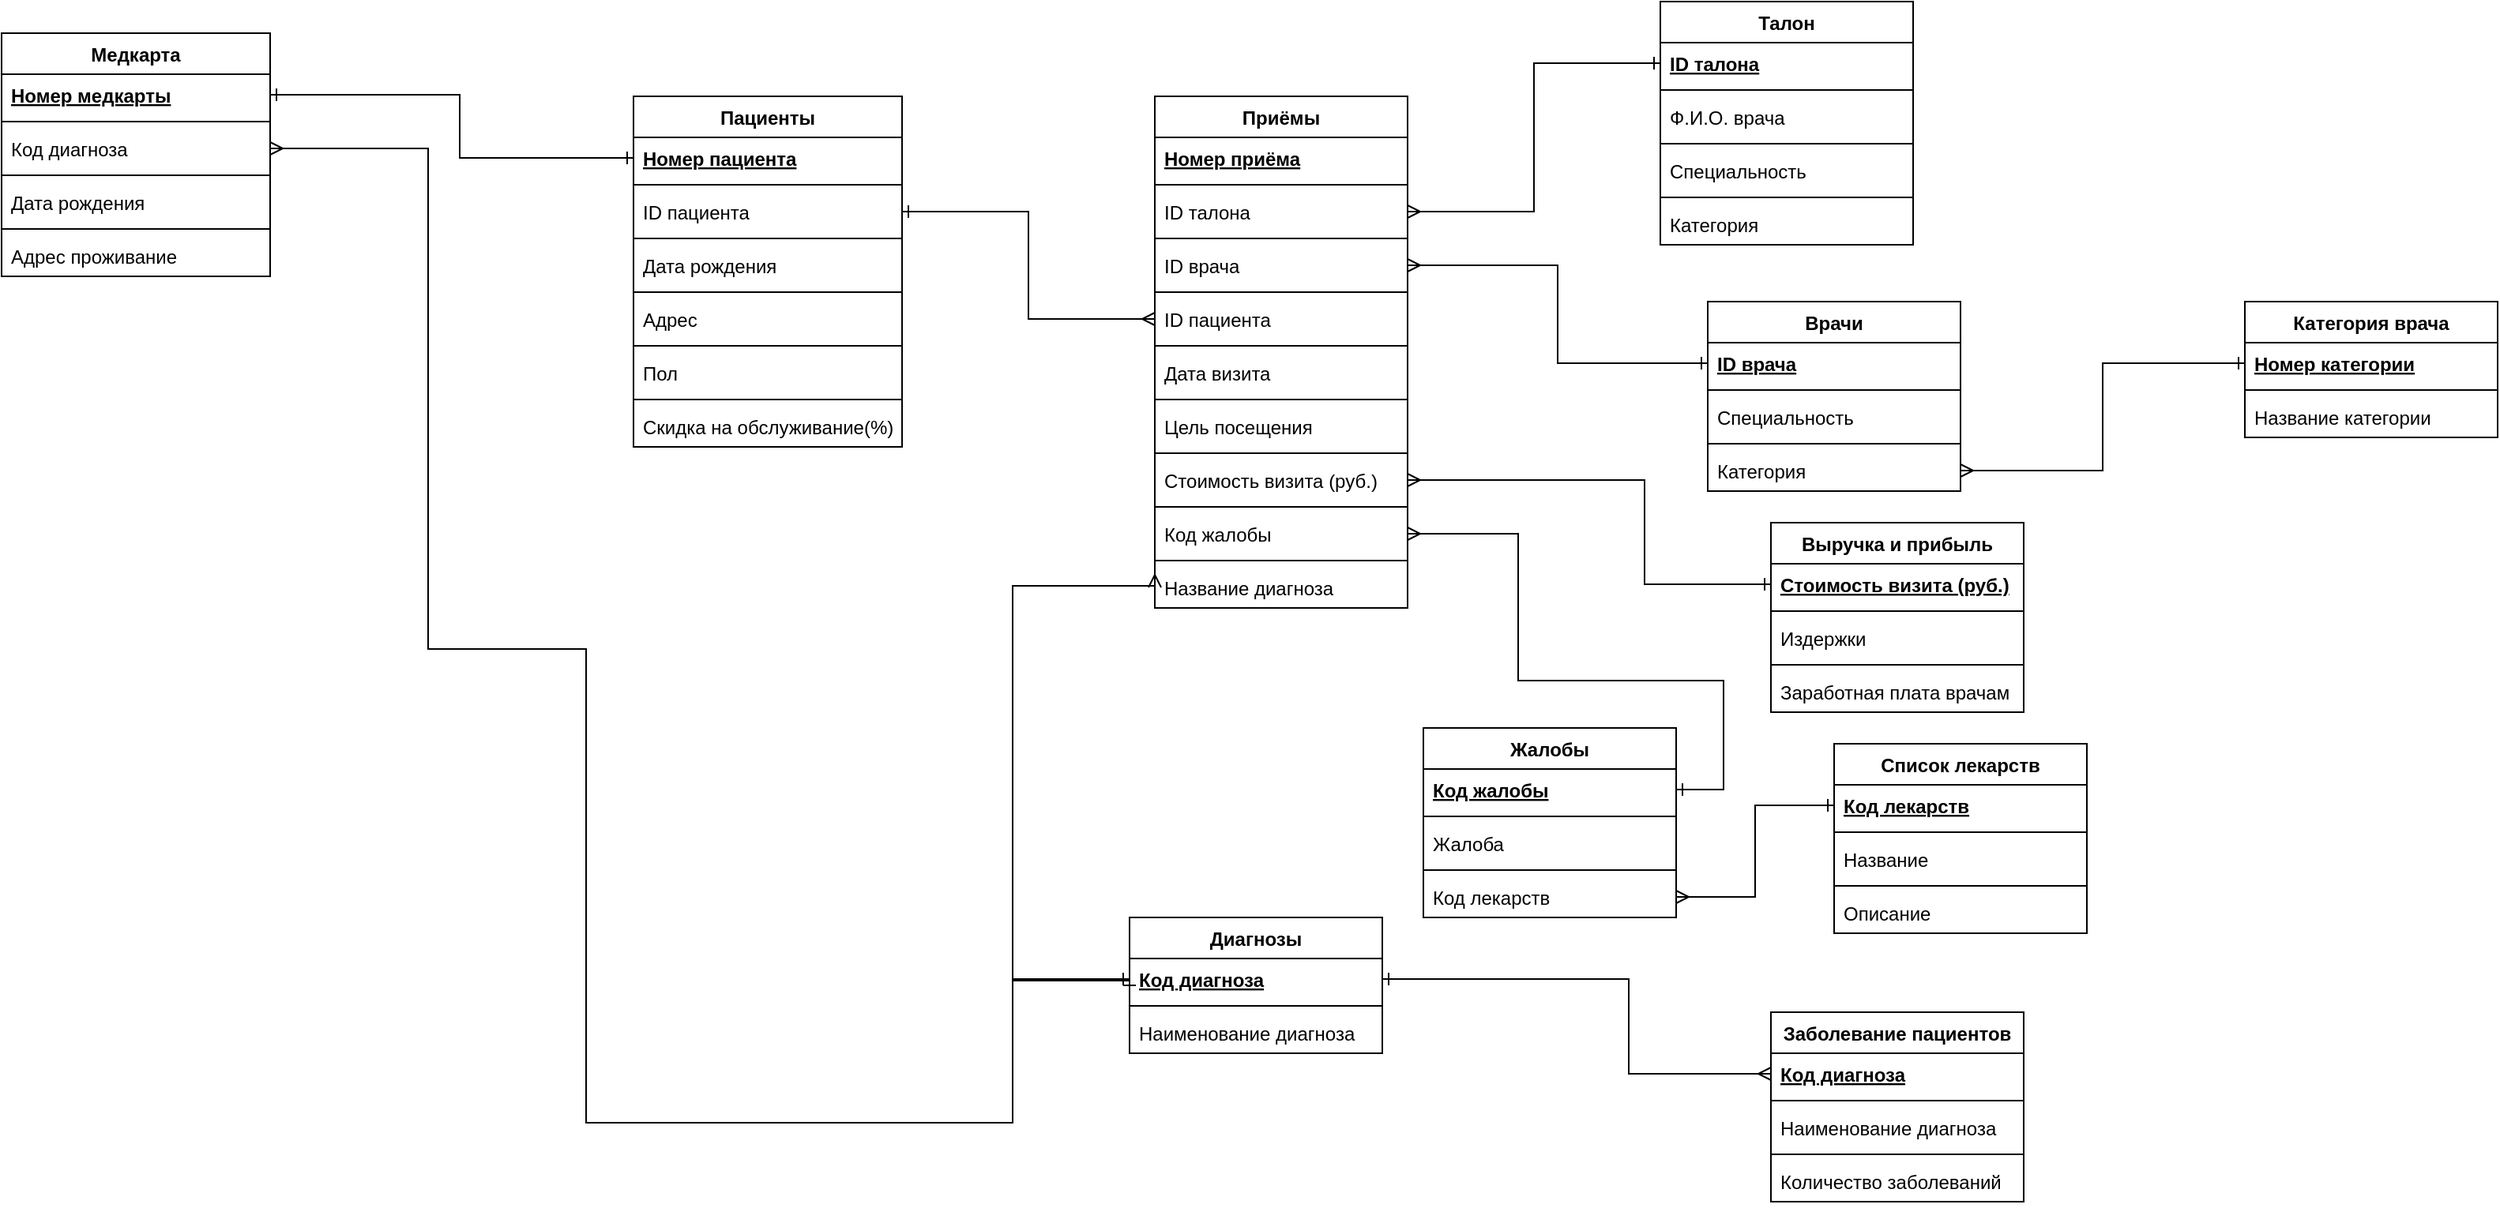 <mxfile version="20.5.1" type="device"><diagram id="5SB0hXV5Z97CwFlxZ20K" name="Страница 1"><mxGraphModel dx="3015" dy="1222" grid="1" gridSize="10" guides="1" tooltips="1" connect="1" arrows="1" fold="1" page="1" pageScale="1" pageWidth="827" pageHeight="1169" math="0" shadow="0"><root><mxCell id="0"/><mxCell id="1" parent="0"/><mxCell id="HDpc4l9RfsgyqqUI3Mnz-1" value="Врачи" style="swimlane;fontStyle=1;align=center;verticalAlign=top;childLayout=stackLayout;horizontal=1;startSize=26;horizontalStack=0;resizeParent=1;resizeParentMax=0;resizeLast=0;collapsible=1;marginBottom=0;" parent="1" vertex="1"><mxGeometry x="620" y="670" width="160" height="120" as="geometry"/></mxCell><mxCell id="HDpc4l9RfsgyqqUI3Mnz-2" value="ID врача" style="text;strokeColor=none;fillColor=none;align=left;verticalAlign=top;spacingLeft=4;spacingRight=4;overflow=hidden;rotatable=0;points=[[0,0.5],[1,0.5]];portConstraint=eastwest;fontStyle=5" parent="HDpc4l9RfsgyqqUI3Mnz-1" vertex="1"><mxGeometry y="26" width="160" height="26" as="geometry"/></mxCell><mxCell id="HDpc4l9RfsgyqqUI3Mnz-3" value="" style="line;strokeWidth=1;fillColor=none;align=left;verticalAlign=middle;spacingTop=-1;spacingLeft=3;spacingRight=3;rotatable=0;labelPosition=right;points=[];portConstraint=eastwest;strokeColor=inherit;" parent="HDpc4l9RfsgyqqUI3Mnz-1" vertex="1"><mxGeometry y="52" width="160" height="8" as="geometry"/></mxCell><mxCell id="HDpc4l9RfsgyqqUI3Mnz-4" value="Специальность" style="text;strokeColor=none;fillColor=none;align=left;verticalAlign=top;spacingLeft=4;spacingRight=4;overflow=hidden;rotatable=0;points=[[0,0.5],[1,0.5]];portConstraint=eastwest;" parent="HDpc4l9RfsgyqqUI3Mnz-1" vertex="1"><mxGeometry y="60" width="160" height="26" as="geometry"/></mxCell><mxCell id="HDpc4l9RfsgyqqUI3Mnz-6" value="" style="line;strokeWidth=1;fillColor=none;align=left;verticalAlign=middle;spacingTop=-1;spacingLeft=3;spacingRight=3;rotatable=0;labelPosition=right;points=[];portConstraint=eastwest;strokeColor=inherit;" parent="HDpc4l9RfsgyqqUI3Mnz-1" vertex="1"><mxGeometry y="86" width="160" height="8" as="geometry"/></mxCell><mxCell id="HDpc4l9RfsgyqqUI3Mnz-5" value="Категория" style="text;strokeColor=none;fillColor=none;align=left;verticalAlign=top;spacingLeft=4;spacingRight=4;overflow=hidden;rotatable=0;points=[[0,0.5],[1,0.5]];portConstraint=eastwest;fontStyle=0" parent="HDpc4l9RfsgyqqUI3Mnz-1" vertex="1"><mxGeometry y="94" width="160" height="26" as="geometry"/></mxCell><mxCell id="HDpc4l9RfsgyqqUI3Mnz-7" value="Пациенты" style="swimlane;fontStyle=1;align=center;verticalAlign=top;childLayout=stackLayout;horizontal=1;startSize=26;horizontalStack=0;resizeParent=1;resizeParentMax=0;resizeLast=0;collapsible=1;marginBottom=0;" parent="1" vertex="1"><mxGeometry x="-60" y="540" width="170" height="222" as="geometry"/></mxCell><mxCell id="HDpc4l9RfsgyqqUI3Mnz-8" value="Номер пациента" style="text;strokeColor=none;fillColor=none;align=left;verticalAlign=top;spacingLeft=4;spacingRight=4;overflow=hidden;rotatable=0;points=[[0,0.5],[1,0.5]];portConstraint=eastwest;fontStyle=5" parent="HDpc4l9RfsgyqqUI3Mnz-7" vertex="1"><mxGeometry y="26" width="170" height="26" as="geometry"/></mxCell><mxCell id="HDpc4l9RfsgyqqUI3Mnz-9" value="" style="line;strokeWidth=1;fillColor=none;align=left;verticalAlign=middle;spacingTop=-1;spacingLeft=3;spacingRight=3;rotatable=0;labelPosition=right;points=[];portConstraint=eastwest;strokeColor=inherit;" parent="HDpc4l9RfsgyqqUI3Mnz-7" vertex="1"><mxGeometry y="52" width="170" height="8" as="geometry"/></mxCell><mxCell id="HDpc4l9RfsgyqqUI3Mnz-10" value="ID пациента" style="text;strokeColor=none;fillColor=none;align=left;verticalAlign=top;spacingLeft=4;spacingRight=4;overflow=hidden;rotatable=0;points=[[0,0.5],[1,0.5]];portConstraint=eastwest;fontStyle=0" parent="HDpc4l9RfsgyqqUI3Mnz-7" vertex="1"><mxGeometry y="60" width="170" height="26" as="geometry"/></mxCell><mxCell id="HDpc4l9RfsgyqqUI3Mnz-11" value="" style="line;strokeWidth=1;fillColor=none;align=left;verticalAlign=middle;spacingTop=-1;spacingLeft=3;spacingRight=3;rotatable=0;labelPosition=right;points=[];portConstraint=eastwest;strokeColor=inherit;" parent="HDpc4l9RfsgyqqUI3Mnz-7" vertex="1"><mxGeometry y="86" width="170" height="8" as="geometry"/></mxCell><mxCell id="HDpc4l9RfsgyqqUI3Mnz-12" value="Дата рождения" style="text;strokeColor=none;fillColor=none;align=left;verticalAlign=top;spacingLeft=4;spacingRight=4;overflow=hidden;rotatable=0;points=[[0,0.5],[1,0.5]];portConstraint=eastwest;" parent="HDpc4l9RfsgyqqUI3Mnz-7" vertex="1"><mxGeometry y="94" width="170" height="26" as="geometry"/></mxCell><mxCell id="HDpc4l9RfsgyqqUI3Mnz-20" value="" style="line;strokeWidth=1;fillColor=none;align=left;verticalAlign=middle;spacingTop=-1;spacingLeft=3;spacingRight=3;rotatable=0;labelPosition=right;points=[];portConstraint=eastwest;strokeColor=inherit;" parent="HDpc4l9RfsgyqqUI3Mnz-7" vertex="1"><mxGeometry y="120" width="170" height="8" as="geometry"/></mxCell><mxCell id="HDpc4l9RfsgyqqUI3Mnz-19" value="Адрес" style="text;strokeColor=none;fillColor=none;align=left;verticalAlign=top;spacingLeft=4;spacingRight=4;overflow=hidden;rotatable=0;points=[[0,0.5],[1,0.5]];portConstraint=eastwest;" parent="HDpc4l9RfsgyqqUI3Mnz-7" vertex="1"><mxGeometry y="128" width="170" height="26" as="geometry"/></mxCell><mxCell id="HDpc4l9RfsgyqqUI3Mnz-21" value="" style="line;strokeWidth=1;fillColor=none;align=left;verticalAlign=middle;spacingTop=-1;spacingLeft=3;spacingRight=3;rotatable=0;labelPosition=right;points=[];portConstraint=eastwest;strokeColor=inherit;" parent="HDpc4l9RfsgyqqUI3Mnz-7" vertex="1"><mxGeometry y="154" width="170" height="8" as="geometry"/></mxCell><mxCell id="HDpc4l9RfsgyqqUI3Mnz-18" value="Пол" style="text;strokeColor=none;fillColor=none;align=left;verticalAlign=top;spacingLeft=4;spacingRight=4;overflow=hidden;rotatable=0;points=[[0,0.5],[1,0.5]];portConstraint=eastwest;" parent="HDpc4l9RfsgyqqUI3Mnz-7" vertex="1"><mxGeometry y="162" width="170" height="26" as="geometry"/></mxCell><mxCell id="HDpc4l9RfsgyqqUI3Mnz-22" value="" style="line;strokeWidth=1;fillColor=none;align=left;verticalAlign=middle;spacingTop=-1;spacingLeft=3;spacingRight=3;rotatable=0;labelPosition=right;points=[];portConstraint=eastwest;strokeColor=inherit;" parent="HDpc4l9RfsgyqqUI3Mnz-7" vertex="1"><mxGeometry y="188" width="170" height="8" as="geometry"/></mxCell><mxCell id="HDpc4l9RfsgyqqUI3Mnz-17" value="Скидка на обслуживание(%)" style="text;strokeColor=none;fillColor=none;align=left;verticalAlign=top;spacingLeft=4;spacingRight=4;overflow=hidden;rotatable=0;points=[[0,0.5],[1,0.5]];portConstraint=eastwest;" parent="HDpc4l9RfsgyqqUI3Mnz-7" vertex="1"><mxGeometry y="196" width="170" height="26" as="geometry"/></mxCell><mxCell id="HDpc4l9RfsgyqqUI3Mnz-23" value="Приёмы" style="swimlane;fontStyle=1;align=center;verticalAlign=top;childLayout=stackLayout;horizontal=1;startSize=26;horizontalStack=0;resizeParent=1;resizeParentMax=0;resizeLast=0;collapsible=1;marginBottom=0;" parent="1" vertex="1"><mxGeometry x="270" y="540" width="160" height="324" as="geometry"/></mxCell><mxCell id="HDpc4l9RfsgyqqUI3Mnz-24" value="Номер приёма" style="text;strokeColor=none;fillColor=none;align=left;verticalAlign=top;spacingLeft=4;spacingRight=4;overflow=hidden;rotatable=0;points=[[0,0.5],[1,0.5]];portConstraint=eastwest;fontStyle=5" parent="HDpc4l9RfsgyqqUI3Mnz-23" vertex="1"><mxGeometry y="26" width="160" height="26" as="geometry"/></mxCell><mxCell id="HDpc4l9RfsgyqqUI3Mnz-25" value="" style="line;strokeWidth=1;fillColor=none;align=left;verticalAlign=middle;spacingTop=-1;spacingLeft=3;spacingRight=3;rotatable=0;labelPosition=right;points=[];portConstraint=eastwest;strokeColor=inherit;" parent="HDpc4l9RfsgyqqUI3Mnz-23" vertex="1"><mxGeometry y="52" width="160" height="8" as="geometry"/></mxCell><mxCell id="HDpc4l9RfsgyqqUI3Mnz-26" value="ID талона" style="text;strokeColor=none;fillColor=none;align=left;verticalAlign=top;spacingLeft=4;spacingRight=4;overflow=hidden;rotatable=0;points=[[0,0.5],[1,0.5]];portConstraint=eastwest;fontStyle=0" parent="HDpc4l9RfsgyqqUI3Mnz-23" vertex="1"><mxGeometry y="60" width="160" height="26" as="geometry"/></mxCell><mxCell id="HDpc4l9RfsgyqqUI3Mnz-27" value="" style="line;strokeWidth=1;fillColor=none;align=left;verticalAlign=middle;spacingTop=-1;spacingLeft=3;spacingRight=3;rotatable=0;labelPosition=right;points=[];portConstraint=eastwest;strokeColor=inherit;" parent="HDpc4l9RfsgyqqUI3Mnz-23" vertex="1"><mxGeometry y="86" width="160" height="8" as="geometry"/></mxCell><mxCell id="HDpc4l9RfsgyqqUI3Mnz-28" value="ID врача" style="text;strokeColor=none;fillColor=none;align=left;verticalAlign=top;spacingLeft=4;spacingRight=4;overflow=hidden;rotatable=0;points=[[0,0.5],[1,0.5]];portConstraint=eastwest;fontStyle=0" parent="HDpc4l9RfsgyqqUI3Mnz-23" vertex="1"><mxGeometry y="94" width="160" height="26" as="geometry"/></mxCell><mxCell id="wIYSiMh9Pys392J6KvOW-69" value="" style="line;strokeWidth=1;fillColor=none;align=left;verticalAlign=middle;spacingTop=-1;spacingLeft=3;spacingRight=3;rotatable=0;labelPosition=right;points=[];portConstraint=eastwest;strokeColor=inherit;" vertex="1" parent="HDpc4l9RfsgyqqUI3Mnz-23"><mxGeometry y="120" width="160" height="8" as="geometry"/></mxCell><mxCell id="wIYSiMh9Pys392J6KvOW-68" value="ID пациента" style="text;strokeColor=none;fillColor=none;align=left;verticalAlign=top;spacingLeft=4;spacingRight=4;overflow=hidden;rotatable=0;points=[[0,0.5],[1,0.5]];portConstraint=eastwest;fontStyle=0" vertex="1" parent="HDpc4l9RfsgyqqUI3Mnz-23"><mxGeometry y="128" width="160" height="26" as="geometry"/></mxCell><mxCell id="HDpc4l9RfsgyqqUI3Mnz-30" value="" style="line;strokeWidth=1;fillColor=none;align=left;verticalAlign=middle;spacingTop=-1;spacingLeft=3;spacingRight=3;rotatable=0;labelPosition=right;points=[];portConstraint=eastwest;strokeColor=inherit;" parent="HDpc4l9RfsgyqqUI3Mnz-23" vertex="1"><mxGeometry y="154" width="160" height="8" as="geometry"/></mxCell><mxCell id="HDpc4l9RfsgyqqUI3Mnz-29" value="Дата визита" style="text;strokeColor=none;fillColor=none;align=left;verticalAlign=top;spacingLeft=4;spacingRight=4;overflow=hidden;rotatable=0;points=[[0,0.5],[1,0.5]];portConstraint=eastwest;fontStyle=0" parent="HDpc4l9RfsgyqqUI3Mnz-23" vertex="1"><mxGeometry y="162" width="160" height="26" as="geometry"/></mxCell><mxCell id="wIYSiMh9Pys392J6KvOW-38" value="" style="line;strokeWidth=1;fillColor=none;align=left;verticalAlign=middle;spacingTop=-1;spacingLeft=3;spacingRight=3;rotatable=0;labelPosition=right;points=[];portConstraint=eastwest;strokeColor=inherit;" vertex="1" parent="HDpc4l9RfsgyqqUI3Mnz-23"><mxGeometry y="188" width="160" height="8" as="geometry"/></mxCell><mxCell id="wIYSiMh9Pys392J6KvOW-37" value="Цель посещения" style="text;strokeColor=none;fillColor=none;align=left;verticalAlign=top;spacingLeft=4;spacingRight=4;overflow=hidden;rotatable=0;points=[[0,0.5],[1,0.5]];portConstraint=eastwest;" vertex="1" parent="HDpc4l9RfsgyqqUI3Mnz-23"><mxGeometry y="196" width="160" height="26" as="geometry"/></mxCell><mxCell id="wIYSiMh9Pys392J6KvOW-39" value="" style="line;strokeWidth=1;fillColor=none;align=left;verticalAlign=middle;spacingTop=-1;spacingLeft=3;spacingRight=3;rotatable=0;labelPosition=right;points=[];portConstraint=eastwest;strokeColor=inherit;" vertex="1" parent="HDpc4l9RfsgyqqUI3Mnz-23"><mxGeometry y="222" width="160" height="8" as="geometry"/></mxCell><mxCell id="wIYSiMh9Pys392J6KvOW-36" value="Стоимость визита (руб.)" style="text;strokeColor=none;fillColor=none;align=left;verticalAlign=top;spacingLeft=4;spacingRight=4;overflow=hidden;rotatable=0;points=[[0,0.5],[1,0.5]];portConstraint=eastwest;fontStyle=0" vertex="1" parent="HDpc4l9RfsgyqqUI3Mnz-23"><mxGeometry y="230" width="160" height="26" as="geometry"/></mxCell><mxCell id="wIYSiMh9Pys392J6KvOW-75" value="" style="line;strokeWidth=1;fillColor=none;align=left;verticalAlign=middle;spacingTop=-1;spacingLeft=3;spacingRight=3;rotatable=0;labelPosition=right;points=[];portConstraint=eastwest;strokeColor=inherit;" vertex="1" parent="HDpc4l9RfsgyqqUI3Mnz-23"><mxGeometry y="256" width="160" height="8" as="geometry"/></mxCell><mxCell id="wIYSiMh9Pys392J6KvOW-74" value="Код жалобы" style="text;strokeColor=none;fillColor=none;align=left;verticalAlign=top;spacingLeft=4;spacingRight=4;overflow=hidden;rotatable=0;points=[[0,0.5],[1,0.5]];portConstraint=eastwest;fontStyle=0" vertex="1" parent="HDpc4l9RfsgyqqUI3Mnz-23"><mxGeometry y="264" width="160" height="26" as="geometry"/></mxCell><mxCell id="wIYSiMh9Pys392J6KvOW-40" value="" style="line;strokeWidth=1;fillColor=none;align=left;verticalAlign=middle;spacingTop=-1;spacingLeft=3;spacingRight=3;rotatable=0;labelPosition=right;points=[];portConstraint=eastwest;strokeColor=inherit;" vertex="1" parent="HDpc4l9RfsgyqqUI3Mnz-23"><mxGeometry y="290" width="160" height="8" as="geometry"/></mxCell><mxCell id="wIYSiMh9Pys392J6KvOW-34" value="Название диагноза" style="text;strokeColor=none;fillColor=none;align=left;verticalAlign=top;spacingLeft=4;spacingRight=4;overflow=hidden;rotatable=0;points=[[0,0.5],[1,0.5]];portConstraint=eastwest;" vertex="1" parent="HDpc4l9RfsgyqqUI3Mnz-23"><mxGeometry y="298" width="160" height="26" as="geometry"/></mxCell><mxCell id="HDpc4l9RfsgyqqUI3Mnz-31" value="Диагнозы" style="swimlane;fontStyle=1;align=center;verticalAlign=top;childLayout=stackLayout;horizontal=1;startSize=26;horizontalStack=0;resizeParent=1;resizeParentMax=0;resizeLast=0;collapsible=1;marginBottom=0;" parent="1" vertex="1"><mxGeometry x="254" y="1060" width="160" height="86" as="geometry"/></mxCell><mxCell id="HDpc4l9RfsgyqqUI3Mnz-32" value="Код диагноза" style="text;strokeColor=none;fillColor=none;align=left;verticalAlign=top;spacingLeft=4;spacingRight=4;overflow=hidden;rotatable=0;points=[[0,0.5],[1,0.5]];portConstraint=eastwest;fontStyle=5" parent="HDpc4l9RfsgyqqUI3Mnz-31" vertex="1"><mxGeometry y="26" width="160" height="26" as="geometry"/></mxCell><mxCell id="HDpc4l9RfsgyqqUI3Mnz-33" value="" style="line;strokeWidth=1;fillColor=none;align=left;verticalAlign=middle;spacingTop=-1;spacingLeft=3;spacingRight=3;rotatable=0;labelPosition=right;points=[];portConstraint=eastwest;strokeColor=inherit;" parent="HDpc4l9RfsgyqqUI3Mnz-31" vertex="1"><mxGeometry y="52" width="160" height="8" as="geometry"/></mxCell><mxCell id="HDpc4l9RfsgyqqUI3Mnz-34" value="Наименование диагноза" style="text;strokeColor=none;fillColor=none;align=left;verticalAlign=top;spacingLeft=4;spacingRight=4;overflow=hidden;rotatable=0;points=[[0,0.5],[1,0.5]];portConstraint=eastwest;" parent="HDpc4l9RfsgyqqUI3Mnz-31" vertex="1"><mxGeometry y="60" width="160" height="26" as="geometry"/></mxCell><mxCell id="wIYSiMh9Pys392J6KvOW-10" value="Медкарта" style="swimlane;fontStyle=1;align=center;verticalAlign=top;childLayout=stackLayout;horizontal=1;startSize=26;horizontalStack=0;resizeParent=1;resizeParentMax=0;resizeLast=0;collapsible=1;marginBottom=0;" vertex="1" parent="1"><mxGeometry x="-460" y="500" width="170" height="154" as="geometry"/></mxCell><mxCell id="wIYSiMh9Pys392J6KvOW-11" value="Номер медкарты" style="text;strokeColor=none;fillColor=none;align=left;verticalAlign=top;spacingLeft=4;spacingRight=4;overflow=hidden;rotatable=0;points=[[0,0.5],[1,0.5]];portConstraint=eastwest;fontStyle=5" vertex="1" parent="wIYSiMh9Pys392J6KvOW-10"><mxGeometry y="26" width="170" height="26" as="geometry"/></mxCell><mxCell id="wIYSiMh9Pys392J6KvOW-14" value="" style="line;strokeWidth=1;fillColor=none;align=left;verticalAlign=middle;spacingTop=-1;spacingLeft=3;spacingRight=3;rotatable=0;labelPosition=right;points=[];portConstraint=eastwest;strokeColor=inherit;" vertex="1" parent="wIYSiMh9Pys392J6KvOW-10"><mxGeometry y="52" width="170" height="8" as="geometry"/></mxCell><mxCell id="wIYSiMh9Pys392J6KvOW-15" value="Код диагноза" style="text;strokeColor=none;fillColor=none;align=left;verticalAlign=top;spacingLeft=4;spacingRight=4;overflow=hidden;rotatable=0;points=[[0,0.5],[1,0.5]];portConstraint=eastwest;" vertex="1" parent="wIYSiMh9Pys392J6KvOW-10"><mxGeometry y="60" width="170" height="26" as="geometry"/></mxCell><mxCell id="wIYSiMh9Pys392J6KvOW-16" value="" style="line;strokeWidth=1;fillColor=none;align=left;verticalAlign=middle;spacingTop=-1;spacingLeft=3;spacingRight=3;rotatable=0;labelPosition=right;points=[];portConstraint=eastwest;strokeColor=inherit;" vertex="1" parent="wIYSiMh9Pys392J6KvOW-10"><mxGeometry y="86" width="170" height="8" as="geometry"/></mxCell><mxCell id="wIYSiMh9Pys392J6KvOW-17" value="Дата рождения" style="text;strokeColor=none;fillColor=none;align=left;verticalAlign=top;spacingLeft=4;spacingRight=4;overflow=hidden;rotatable=0;points=[[0,0.5],[1,0.5]];portConstraint=eastwest;" vertex="1" parent="wIYSiMh9Pys392J6KvOW-10"><mxGeometry y="94" width="170" height="26" as="geometry"/></mxCell><mxCell id="wIYSiMh9Pys392J6KvOW-18" value="" style="line;strokeWidth=1;fillColor=none;align=left;verticalAlign=middle;spacingTop=-1;spacingLeft=3;spacingRight=3;rotatable=0;labelPosition=right;points=[];portConstraint=eastwest;strokeColor=inherit;" vertex="1" parent="wIYSiMh9Pys392J6KvOW-10"><mxGeometry y="120" width="170" height="8" as="geometry"/></mxCell><mxCell id="wIYSiMh9Pys392J6KvOW-19" value="Адрес проживание" style="text;strokeColor=none;fillColor=none;align=left;verticalAlign=top;spacingLeft=4;spacingRight=4;overflow=hidden;rotatable=0;points=[[0,0.5],[1,0.5]];portConstraint=eastwest;" vertex="1" parent="wIYSiMh9Pys392J6KvOW-10"><mxGeometry y="128" width="170" height="26" as="geometry"/></mxCell><mxCell id="wIYSiMh9Pys392J6KvOW-22" value="Категория врача" style="swimlane;fontStyle=1;align=center;verticalAlign=top;childLayout=stackLayout;horizontal=1;startSize=26;horizontalStack=0;resizeParent=1;resizeParentMax=0;resizeLast=0;collapsible=1;marginBottom=0;" vertex="1" parent="1"><mxGeometry x="960" y="670" width="160" height="86" as="geometry"/></mxCell><mxCell id="wIYSiMh9Pys392J6KvOW-23" value="Номер категории" style="text;strokeColor=none;fillColor=none;align=left;verticalAlign=top;spacingLeft=4;spacingRight=4;overflow=hidden;rotatable=0;points=[[0,0.5],[1,0.5]];portConstraint=eastwest;fontStyle=5" vertex="1" parent="wIYSiMh9Pys392J6KvOW-22"><mxGeometry y="26" width="160" height="26" as="geometry"/></mxCell><mxCell id="wIYSiMh9Pys392J6KvOW-24" value="" style="line;strokeWidth=1;fillColor=none;align=left;verticalAlign=middle;spacingTop=-1;spacingLeft=3;spacingRight=3;rotatable=0;labelPosition=right;points=[];portConstraint=eastwest;strokeColor=inherit;" vertex="1" parent="wIYSiMh9Pys392J6KvOW-22"><mxGeometry y="52" width="160" height="8" as="geometry"/></mxCell><mxCell id="wIYSiMh9Pys392J6KvOW-25" value="Название категории" style="text;strokeColor=none;fillColor=none;align=left;verticalAlign=top;spacingLeft=4;spacingRight=4;overflow=hidden;rotatable=0;points=[[0,0.5],[1,0.5]];portConstraint=eastwest;" vertex="1" parent="wIYSiMh9Pys392J6KvOW-22"><mxGeometry y="60" width="160" height="26" as="geometry"/></mxCell><mxCell id="wIYSiMh9Pys392J6KvOW-26" value="Талон" style="swimlane;fontStyle=1;align=center;verticalAlign=top;childLayout=stackLayout;horizontal=1;startSize=26;horizontalStack=0;resizeParent=1;resizeParentMax=0;resizeLast=0;collapsible=1;marginBottom=0;" vertex="1" parent="1"><mxGeometry x="590" y="480" width="160" height="154" as="geometry"/></mxCell><mxCell id="wIYSiMh9Pys392J6KvOW-27" value="ID талона" style="text;strokeColor=none;fillColor=none;align=left;verticalAlign=top;spacingLeft=4;spacingRight=4;overflow=hidden;rotatable=0;points=[[0,0.5],[1,0.5]];portConstraint=eastwest;fontStyle=5" vertex="1" parent="wIYSiMh9Pys392J6KvOW-26"><mxGeometry y="26" width="160" height="26" as="geometry"/></mxCell><mxCell id="wIYSiMh9Pys392J6KvOW-28" value="" style="line;strokeWidth=1;fillColor=none;align=left;verticalAlign=middle;spacingTop=-1;spacingLeft=3;spacingRight=3;rotatable=0;labelPosition=right;points=[];portConstraint=eastwest;strokeColor=inherit;" vertex="1" parent="wIYSiMh9Pys392J6KvOW-26"><mxGeometry y="52" width="160" height="8" as="geometry"/></mxCell><mxCell id="wIYSiMh9Pys392J6KvOW-29" value="Ф.И.О. врача" style="text;strokeColor=none;fillColor=none;align=left;verticalAlign=top;spacingLeft=4;spacingRight=4;overflow=hidden;rotatable=0;points=[[0,0.5],[1,0.5]];portConstraint=eastwest;" vertex="1" parent="wIYSiMh9Pys392J6KvOW-26"><mxGeometry y="60" width="160" height="26" as="geometry"/></mxCell><mxCell id="wIYSiMh9Pys392J6KvOW-30" value="" style="line;strokeWidth=1;fillColor=none;align=left;verticalAlign=middle;spacingTop=-1;spacingLeft=3;spacingRight=3;rotatable=0;labelPosition=right;points=[];portConstraint=eastwest;strokeColor=inherit;" vertex="1" parent="wIYSiMh9Pys392J6KvOW-26"><mxGeometry y="86" width="160" height="8" as="geometry"/></mxCell><mxCell id="wIYSiMh9Pys392J6KvOW-31" value="Специальность" style="text;strokeColor=none;fillColor=none;align=left;verticalAlign=top;spacingLeft=4;spacingRight=4;overflow=hidden;rotatable=0;points=[[0,0.5],[1,0.5]];portConstraint=eastwest;" vertex="1" parent="wIYSiMh9Pys392J6KvOW-26"><mxGeometry y="94" width="160" height="26" as="geometry"/></mxCell><mxCell id="wIYSiMh9Pys392J6KvOW-33" value="" style="line;strokeWidth=1;fillColor=none;align=left;verticalAlign=middle;spacingTop=-1;spacingLeft=3;spacingRight=3;rotatable=0;labelPosition=right;points=[];portConstraint=eastwest;strokeColor=inherit;" vertex="1" parent="wIYSiMh9Pys392J6KvOW-26"><mxGeometry y="120" width="160" height="8" as="geometry"/></mxCell><mxCell id="wIYSiMh9Pys392J6KvOW-32" value="Категория" style="text;strokeColor=none;fillColor=none;align=left;verticalAlign=top;spacingLeft=4;spacingRight=4;overflow=hidden;rotatable=0;points=[[0,0.5],[1,0.5]];portConstraint=eastwest;" vertex="1" parent="wIYSiMh9Pys392J6KvOW-26"><mxGeometry y="128" width="160" height="26" as="geometry"/></mxCell><mxCell id="wIYSiMh9Pys392J6KvOW-49" value="" style="edgeStyle=orthogonalEdgeStyle;fontSize=12;html=1;endArrow=ERone;endFill=1;rounded=0;startArrow=ERmany;startFill=0;entryX=0;entryY=0.5;entryDx=0;entryDy=0;exitX=1;exitY=0.5;exitDx=0;exitDy=0;" edge="1" parent="1" source="HDpc4l9RfsgyqqUI3Mnz-26" target="wIYSiMh9Pys392J6KvOW-27"><mxGeometry width="100" height="100" relative="1" as="geometry"><mxPoint x="490" y="840" as="sourcePoint"/><mxPoint x="590" y="740" as="targetPoint"/></mxGeometry></mxCell><mxCell id="wIYSiMh9Pys392J6KvOW-50" value="" style="edgeStyle=orthogonalEdgeStyle;fontSize=12;html=1;endArrow=ERone;endFill=1;rounded=0;startArrow=ERmany;startFill=0;entryX=0;entryY=0.5;entryDx=0;entryDy=0;exitX=1;exitY=0.5;exitDx=0;exitDy=0;" edge="1" parent="1" source="HDpc4l9RfsgyqqUI3Mnz-28" target="HDpc4l9RfsgyqqUI3Mnz-2"><mxGeometry width="100" height="100" relative="1" as="geometry"><mxPoint x="440" y="623" as="sourcePoint"/><mxPoint x="590" y="569" as="targetPoint"/></mxGeometry></mxCell><mxCell id="wIYSiMh9Pys392J6KvOW-51" value="Выручка и прибыль" style="swimlane;fontStyle=1;align=center;verticalAlign=top;childLayout=stackLayout;horizontal=1;startSize=26;horizontalStack=0;resizeParent=1;resizeParentMax=0;resizeLast=0;collapsible=1;marginBottom=0;" vertex="1" parent="1"><mxGeometry x="660" y="810" width="160" height="120" as="geometry"/></mxCell><mxCell id="wIYSiMh9Pys392J6KvOW-52" value="Стоимость визита (руб.)" style="text;strokeColor=none;fillColor=none;align=left;verticalAlign=top;spacingLeft=4;spacingRight=4;overflow=hidden;rotatable=0;points=[[0,0.5],[1,0.5]];portConstraint=eastwest;fontStyle=5" vertex="1" parent="wIYSiMh9Pys392J6KvOW-51"><mxGeometry y="26" width="160" height="26" as="geometry"/></mxCell><mxCell id="wIYSiMh9Pys392J6KvOW-53" value="" style="line;strokeWidth=1;fillColor=none;align=left;verticalAlign=middle;spacingTop=-1;spacingLeft=3;spacingRight=3;rotatable=0;labelPosition=right;points=[];portConstraint=eastwest;strokeColor=inherit;" vertex="1" parent="wIYSiMh9Pys392J6KvOW-51"><mxGeometry y="52" width="160" height="8" as="geometry"/></mxCell><mxCell id="wIYSiMh9Pys392J6KvOW-54" value="Издержки" style="text;strokeColor=none;fillColor=none;align=left;verticalAlign=top;spacingLeft=4;spacingRight=4;overflow=hidden;rotatable=0;points=[[0,0.5],[1,0.5]];portConstraint=eastwest;" vertex="1" parent="wIYSiMh9Pys392J6KvOW-51"><mxGeometry y="60" width="160" height="26" as="geometry"/></mxCell><mxCell id="wIYSiMh9Pys392J6KvOW-55" value="" style="line;strokeWidth=1;fillColor=none;align=left;verticalAlign=middle;spacingTop=-1;spacingLeft=3;spacingRight=3;rotatable=0;labelPosition=right;points=[];portConstraint=eastwest;strokeColor=inherit;" vertex="1" parent="wIYSiMh9Pys392J6KvOW-51"><mxGeometry y="86" width="160" height="8" as="geometry"/></mxCell><mxCell id="wIYSiMh9Pys392J6KvOW-56" value="Заработная плата врачам" style="text;strokeColor=none;fillColor=none;align=left;verticalAlign=top;spacingLeft=4;spacingRight=4;overflow=hidden;rotatable=0;points=[[0,0.5],[1,0.5]];portConstraint=eastwest;" vertex="1" parent="wIYSiMh9Pys392J6KvOW-51"><mxGeometry y="94" width="160" height="26" as="geometry"/></mxCell><mxCell id="wIYSiMh9Pys392J6KvOW-58" value="" style="edgeStyle=orthogonalEdgeStyle;fontSize=12;html=1;endArrow=ERone;endFill=1;rounded=0;startArrow=ERmany;startFill=0;entryX=0;entryY=0.5;entryDx=0;entryDy=0;exitX=0;exitY=0.5;exitDx=0;exitDy=0;" edge="1" parent="1" source="wIYSiMh9Pys392J6KvOW-34" target="HDpc4l9RfsgyqqUI3Mnz-32"><mxGeometry width="100" height="100" relative="1" as="geometry"><mxPoint x="360" y="840" as="sourcePoint"/><mxPoint x="550" y="1000" as="targetPoint"/><Array as="points"><mxPoint x="180" y="850"/><mxPoint x="180" y="1099"/></Array></mxGeometry></mxCell><mxCell id="wIYSiMh9Pys392J6KvOW-59" value="Заболевание пациентов" style="swimlane;fontStyle=1;align=center;verticalAlign=top;childLayout=stackLayout;horizontal=1;startSize=26;horizontalStack=0;resizeParent=1;resizeParentMax=0;resizeLast=0;collapsible=1;marginBottom=0;" vertex="1" parent="1"><mxGeometry x="660" y="1120" width="160" height="120" as="geometry"/></mxCell><mxCell id="wIYSiMh9Pys392J6KvOW-60" value="Код диагноза" style="text;strokeColor=none;fillColor=none;align=left;verticalAlign=top;spacingLeft=4;spacingRight=4;overflow=hidden;rotatable=0;points=[[0,0.5],[1,0.5]];portConstraint=eastwest;fontStyle=5" vertex="1" parent="wIYSiMh9Pys392J6KvOW-59"><mxGeometry y="26" width="160" height="26" as="geometry"/></mxCell><mxCell id="wIYSiMh9Pys392J6KvOW-61" value="" style="line;strokeWidth=1;fillColor=none;align=left;verticalAlign=middle;spacingTop=-1;spacingLeft=3;spacingRight=3;rotatable=0;labelPosition=right;points=[];portConstraint=eastwest;strokeColor=inherit;" vertex="1" parent="wIYSiMh9Pys392J6KvOW-59"><mxGeometry y="52" width="160" height="8" as="geometry"/></mxCell><mxCell id="wIYSiMh9Pys392J6KvOW-62" value="Наименование диагноза" style="text;strokeColor=none;fillColor=none;align=left;verticalAlign=top;spacingLeft=4;spacingRight=4;overflow=hidden;rotatable=0;points=[[0,0.5],[1,0.5]];portConstraint=eastwest;" vertex="1" parent="wIYSiMh9Pys392J6KvOW-59"><mxGeometry y="60" width="160" height="26" as="geometry"/></mxCell><mxCell id="wIYSiMh9Pys392J6KvOW-63" value="" style="line;strokeWidth=1;fillColor=none;align=left;verticalAlign=middle;spacingTop=-1;spacingLeft=3;spacingRight=3;rotatable=0;labelPosition=right;points=[];portConstraint=eastwest;strokeColor=inherit;" vertex="1" parent="wIYSiMh9Pys392J6KvOW-59"><mxGeometry y="86" width="160" height="8" as="geometry"/></mxCell><mxCell id="wIYSiMh9Pys392J6KvOW-64" value="Количество заболеваний" style="text;strokeColor=none;fillColor=none;align=left;verticalAlign=top;spacingLeft=4;spacingRight=4;overflow=hidden;rotatable=0;points=[[0,0.5],[1,0.5]];portConstraint=eastwest;" vertex="1" parent="wIYSiMh9Pys392J6KvOW-59"><mxGeometry y="94" width="160" height="26" as="geometry"/></mxCell><mxCell id="wIYSiMh9Pys392J6KvOW-65" value="" style="edgeStyle=orthogonalEdgeStyle;fontSize=12;html=1;endArrow=ERone;endFill=1;rounded=0;startArrow=ERmany;startFill=0;exitX=0;exitY=0.5;exitDx=0;exitDy=0;entryX=1;entryY=0.5;entryDx=0;entryDy=0;" edge="1" parent="1" source="wIYSiMh9Pys392J6KvOW-60" target="HDpc4l9RfsgyqqUI3Mnz-32"><mxGeometry width="100" height="100" relative="1" as="geometry"><mxPoint x="414" y="960" as="sourcePoint"/><mxPoint x="440" y="1099" as="targetPoint"/><Array as="points"><mxPoint x="570" y="1159"/><mxPoint x="570" y="1099"/></Array></mxGeometry></mxCell><mxCell id="wIYSiMh9Pys392J6KvOW-67" value="" style="edgeStyle=orthogonalEdgeStyle;fontSize=12;html=1;endArrow=ERone;endFill=1;rounded=0;startArrow=ERmany;startFill=0;entryX=0;entryY=0.5;entryDx=0;entryDy=0;exitX=1;exitY=0.5;exitDx=0;exitDy=0;" edge="1" parent="1" source="HDpc4l9RfsgyqqUI3Mnz-5" target="wIYSiMh9Pys392J6KvOW-23"><mxGeometry width="100" height="100" relative="1" as="geometry"><mxPoint x="810" y="770" as="sourcePoint"/><mxPoint x="1000" y="832" as="targetPoint"/></mxGeometry></mxCell><mxCell id="wIYSiMh9Pys392J6KvOW-70" value="" style="edgeStyle=orthogonalEdgeStyle;fontSize=12;html=1;endArrow=ERone;endFill=1;rounded=0;startArrow=ERmany;startFill=0;entryX=1;entryY=0.5;entryDx=0;entryDy=0;exitX=0;exitY=0.5;exitDx=0;exitDy=0;" edge="1" parent="1" source="wIYSiMh9Pys392J6KvOW-68" target="HDpc4l9RfsgyqqUI3Mnz-10"><mxGeometry width="100" height="100" relative="1" as="geometry"><mxPoint x="200" y="440" as="sourcePoint"/><mxPoint x="390" y="502" as="targetPoint"/></mxGeometry></mxCell><mxCell id="wIYSiMh9Pys392J6KvOW-71" value="" style="edgeStyle=orthogonalEdgeStyle;fontSize=12;html=1;endArrow=ERone;endFill=1;rounded=0;startArrow=ERone;startFill=0;entryX=1;entryY=0.5;entryDx=0;entryDy=0;exitX=0;exitY=0.5;exitDx=0;exitDy=0;" edge="1" parent="1" source="HDpc4l9RfsgyqqUI3Mnz-8" target="wIYSiMh9Pys392J6KvOW-11"><mxGeometry width="100" height="100" relative="1" as="geometry"><mxPoint x="80" y="468" as="sourcePoint"/><mxPoint x="-90" y="400" as="targetPoint"/><Array as="points"><mxPoint x="-170" y="579"/><mxPoint x="-170" y="539"/></Array></mxGeometry></mxCell><mxCell id="wIYSiMh9Pys392J6KvOW-76" value="Жалобы" style="swimlane;fontStyle=1;align=center;verticalAlign=top;childLayout=stackLayout;horizontal=1;startSize=26;horizontalStack=0;resizeParent=1;resizeParentMax=0;resizeLast=0;collapsible=1;marginBottom=0;" vertex="1" parent="1"><mxGeometry x="440" y="940" width="160" height="120" as="geometry"/></mxCell><mxCell id="wIYSiMh9Pys392J6KvOW-77" value="Код жалобы" style="text;strokeColor=none;fillColor=none;align=left;verticalAlign=top;spacingLeft=4;spacingRight=4;overflow=hidden;rotatable=0;points=[[0,0.5],[1,0.5]];portConstraint=eastwest;fontStyle=5" vertex="1" parent="wIYSiMh9Pys392J6KvOW-76"><mxGeometry y="26" width="160" height="26" as="geometry"/></mxCell><mxCell id="wIYSiMh9Pys392J6KvOW-78" value="" style="line;strokeWidth=1;fillColor=none;align=left;verticalAlign=middle;spacingTop=-1;spacingLeft=3;spacingRight=3;rotatable=0;labelPosition=right;points=[];portConstraint=eastwest;strokeColor=inherit;" vertex="1" parent="wIYSiMh9Pys392J6KvOW-76"><mxGeometry y="52" width="160" height="8" as="geometry"/></mxCell><mxCell id="wIYSiMh9Pys392J6KvOW-79" value="Жалоба" style="text;strokeColor=none;fillColor=none;align=left;verticalAlign=top;spacingLeft=4;spacingRight=4;overflow=hidden;rotatable=0;points=[[0,0.5],[1,0.5]];portConstraint=eastwest;" vertex="1" parent="wIYSiMh9Pys392J6KvOW-76"><mxGeometry y="60" width="160" height="26" as="geometry"/></mxCell><mxCell id="wIYSiMh9Pys392J6KvOW-81" value="" style="line;strokeWidth=1;fillColor=none;align=left;verticalAlign=middle;spacingTop=-1;spacingLeft=3;spacingRight=3;rotatable=0;labelPosition=right;points=[];portConstraint=eastwest;strokeColor=inherit;" vertex="1" parent="wIYSiMh9Pys392J6KvOW-76"><mxGeometry y="86" width="160" height="8" as="geometry"/></mxCell><mxCell id="wIYSiMh9Pys392J6KvOW-80" value="Код лекарств" style="text;strokeColor=none;fillColor=none;align=left;verticalAlign=top;spacingLeft=4;spacingRight=4;overflow=hidden;rotatable=0;points=[[0,0.5],[1,0.5]];portConstraint=eastwest;fontStyle=0" vertex="1" parent="wIYSiMh9Pys392J6KvOW-76"><mxGeometry y="94" width="160" height="26" as="geometry"/></mxCell><mxCell id="wIYSiMh9Pys392J6KvOW-82" value="Список лекарств" style="swimlane;fontStyle=1;align=center;verticalAlign=top;childLayout=stackLayout;horizontal=1;startSize=26;horizontalStack=0;resizeParent=1;resizeParentMax=0;resizeLast=0;collapsible=1;marginBottom=0;" vertex="1" parent="1"><mxGeometry x="700" y="950" width="160" height="120" as="geometry"/></mxCell><mxCell id="wIYSiMh9Pys392J6KvOW-83" value="Код лекарств" style="text;strokeColor=none;fillColor=none;align=left;verticalAlign=top;spacingLeft=4;spacingRight=4;overflow=hidden;rotatable=0;points=[[0,0.5],[1,0.5]];portConstraint=eastwest;fontStyle=5" vertex="1" parent="wIYSiMh9Pys392J6KvOW-82"><mxGeometry y="26" width="160" height="26" as="geometry"/></mxCell><mxCell id="wIYSiMh9Pys392J6KvOW-84" value="" style="line;strokeWidth=1;fillColor=none;align=left;verticalAlign=middle;spacingTop=-1;spacingLeft=3;spacingRight=3;rotatable=0;labelPosition=right;points=[];portConstraint=eastwest;strokeColor=inherit;" vertex="1" parent="wIYSiMh9Pys392J6KvOW-82"><mxGeometry y="52" width="160" height="8" as="geometry"/></mxCell><mxCell id="wIYSiMh9Pys392J6KvOW-85" value="Название" style="text;strokeColor=none;fillColor=none;align=left;verticalAlign=top;spacingLeft=4;spacingRight=4;overflow=hidden;rotatable=0;points=[[0,0.5],[1,0.5]];portConstraint=eastwest;" vertex="1" parent="wIYSiMh9Pys392J6KvOW-82"><mxGeometry y="60" width="160" height="26" as="geometry"/></mxCell><mxCell id="wIYSiMh9Pys392J6KvOW-86" value="" style="line;strokeWidth=1;fillColor=none;align=left;verticalAlign=middle;spacingTop=-1;spacingLeft=3;spacingRight=3;rotatable=0;labelPosition=right;points=[];portConstraint=eastwest;strokeColor=inherit;" vertex="1" parent="wIYSiMh9Pys392J6KvOW-82"><mxGeometry y="86" width="160" height="8" as="geometry"/></mxCell><mxCell id="wIYSiMh9Pys392J6KvOW-87" value="Описание" style="text;strokeColor=none;fillColor=none;align=left;verticalAlign=top;spacingLeft=4;spacingRight=4;overflow=hidden;rotatable=0;points=[[0,0.5],[1,0.5]];portConstraint=eastwest;" vertex="1" parent="wIYSiMh9Pys392J6KvOW-82"><mxGeometry y="94" width="160" height="26" as="geometry"/></mxCell><mxCell id="wIYSiMh9Pys392J6KvOW-88" value="" style="edgeStyle=orthogonalEdgeStyle;fontSize=12;html=1;endArrow=ERone;endFill=1;rounded=0;startArrow=ERmany;startFill=0;entryX=0;entryY=0.5;entryDx=0;entryDy=0;exitX=1;exitY=0.5;exitDx=0;exitDy=0;" edge="1" parent="1" source="wIYSiMh9Pys392J6KvOW-80" target="wIYSiMh9Pys392J6KvOW-83"><mxGeometry width="100" height="100" relative="1" as="geometry"><mxPoint x="685" y="1084" as="sourcePoint"/><mxPoint x="875" y="1146" as="targetPoint"/></mxGeometry></mxCell><mxCell id="wIYSiMh9Pys392J6KvOW-89" value="" style="edgeStyle=orthogonalEdgeStyle;fontSize=12;html=1;endArrow=ERone;endFill=1;rounded=0;startArrow=ERmany;startFill=0;entryX=1;entryY=0.5;entryDx=0;entryDy=0;exitX=1;exitY=0.5;exitDx=0;exitDy=0;" edge="1" parent="1" source="wIYSiMh9Pys392J6KvOW-74" target="wIYSiMh9Pys392J6KvOW-77"><mxGeometry width="100" height="100" relative="1" as="geometry"><mxPoint x="450" y="860" as="sourcePoint"/><mxPoint x="640" y="922" as="targetPoint"/><Array as="points"><mxPoint x="500" y="817"/><mxPoint x="500" y="910"/><mxPoint x="630" y="910"/><mxPoint x="630" y="979"/></Array></mxGeometry></mxCell><mxCell id="wIYSiMh9Pys392J6KvOW-90" value="" style="edgeStyle=orthogonalEdgeStyle;fontSize=12;html=1;endArrow=ERone;endFill=1;rounded=0;startArrow=ERmany;startFill=0;exitX=1;exitY=0.5;exitDx=0;exitDy=0;entryX=0;entryY=0.5;entryDx=0;entryDy=0;" edge="1" parent="1" source="wIYSiMh9Pys392J6KvOW-36" target="wIYSiMh9Pys392J6KvOW-52"><mxGeometry width="100" height="100" relative="1" as="geometry"><mxPoint x="470" y="800" as="sourcePoint"/><mxPoint x="660" y="862" as="targetPoint"/><Array as="points"><mxPoint x="580" y="783"/><mxPoint x="580" y="849"/></Array></mxGeometry></mxCell><mxCell id="wIYSiMh9Pys392J6KvOW-91" value="" style="edgeStyle=orthogonalEdgeStyle;fontSize=12;html=1;endArrow=ERmany;endFill=0;rounded=0;startArrow=ERone;startFill=0;entryX=1;entryY=0.5;entryDx=0;entryDy=0;exitX=0;exitY=0.5;exitDx=0;exitDy=0;" edge="1" parent="1" source="HDpc4l9RfsgyqqUI3Mnz-32" target="wIYSiMh9Pys392J6KvOW-15"><mxGeometry width="100" height="100" relative="1" as="geometry"><mxPoint x="254" y="1133" as="sourcePoint"/><mxPoint x="-210" y="890" as="targetPoint"/><Array as="points"><mxPoint x="180" y="1100"/><mxPoint x="180" y="1190"/><mxPoint x="-90" y="1190"/><mxPoint x="-90" y="890"/><mxPoint x="-190" y="890"/><mxPoint x="-190" y="573"/></Array></mxGeometry></mxCell></root></mxGraphModel></diagram></mxfile>